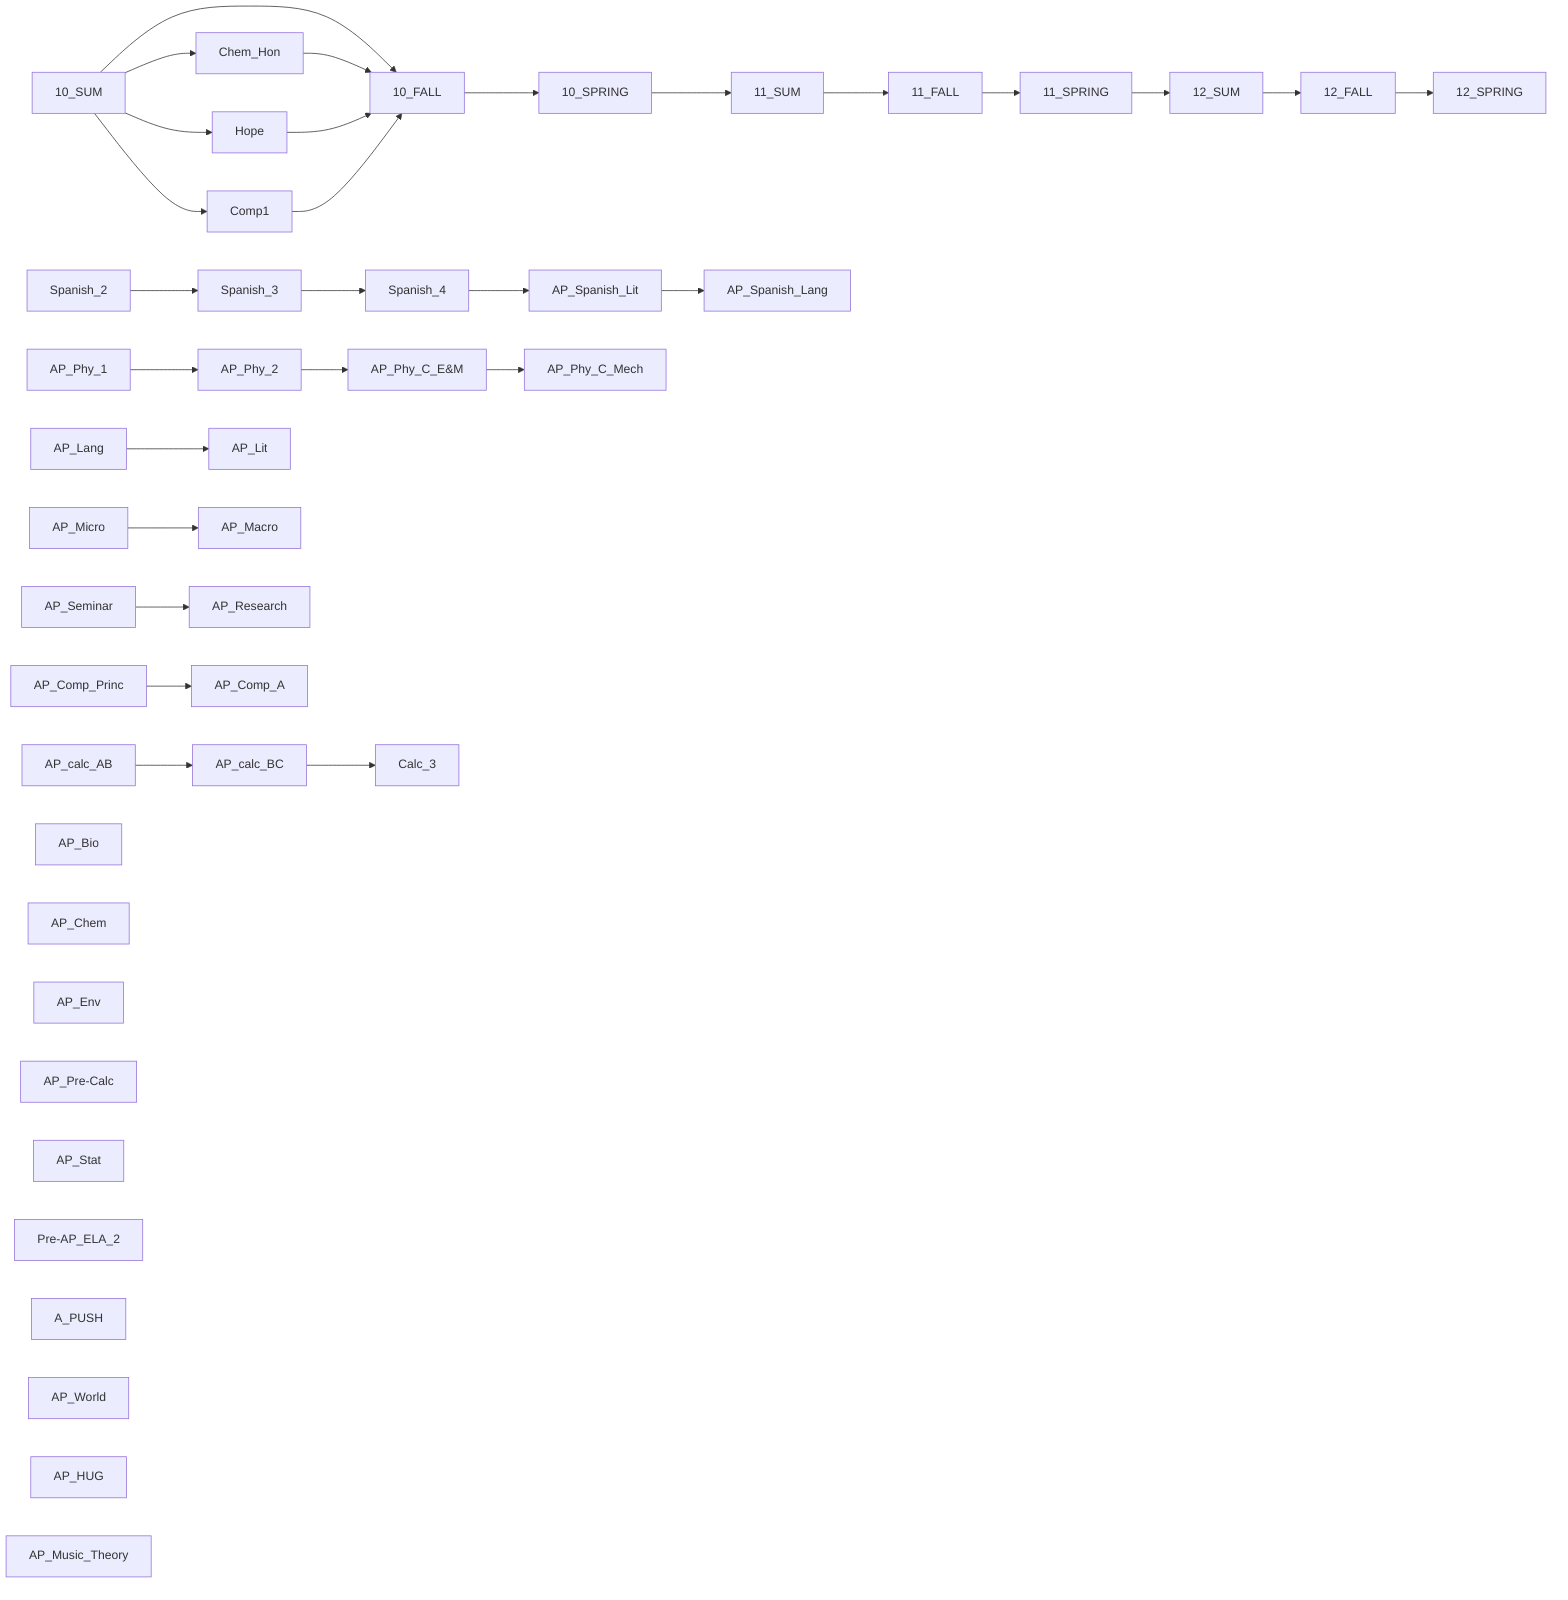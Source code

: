 graph LR;
    10_SUM-->10_FALL-->10_SPRING-->11_SUM-->11_FALL-->11_SPRING-->12_SUM-->12_FALL-->12_SPRING
    10_SUM-->Chem_Hon-->10_FALL
    10_SUM-->Hope-->10_FALL
    10_SUM-->Comp1-->10_FALL
    Spanish_2-->Spanish_3-->Spanish_4-->AP_Spanish_Lit-->AP_Spanish_Lang
    AP_Phy_1-->AP_Phy_2-->AP_Phy_C_E&M-->AP_Phy_C_Mech;
    AP_calc_AB-->AP_calc_BC-->Calc_3
    AP_Lang-->AP_Lit
    AP_Micro-->AP_Macro
    AP_Seminar-->AP_Research
    AP_Comp_Princ-->AP_Comp_A
    AP_Bio;
    AP_Chem;
    AP_Env;
    AP_Pre-Calc
    AP_Stat
    Pre-AP_ELA_2
    A_PUSH
    AP_World
    AP_HUG
    AP_Music_Theory